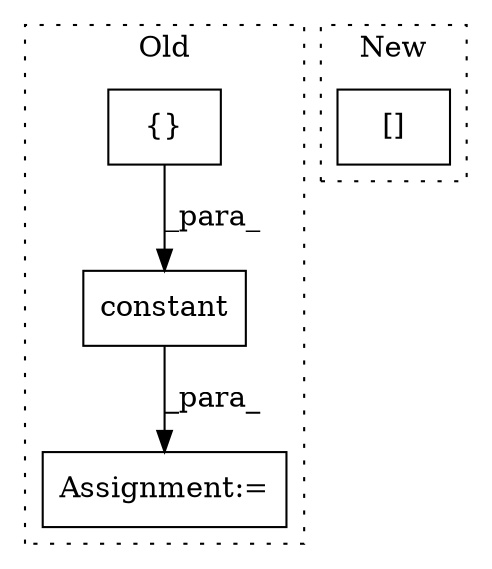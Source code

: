 digraph G {
subgraph cluster0 {
1 [label="constant" a="32" s="8759,8826" l="9,1" shape="box"];
3 [label="Assignment:=" a="7" s="8714" l="1" shape="box"];
4 [label="{}" a="4" s="8789,8812" l="1,1" shape="box"];
label = "Old";
style="dotted";
}
subgraph cluster1 {
2 [label="[]" a="2" s="8775,8814" l="9,2" shape="box"];
label = "New";
style="dotted";
}
1 -> 3 [label="_para_"];
4 -> 1 [label="_para_"];
}